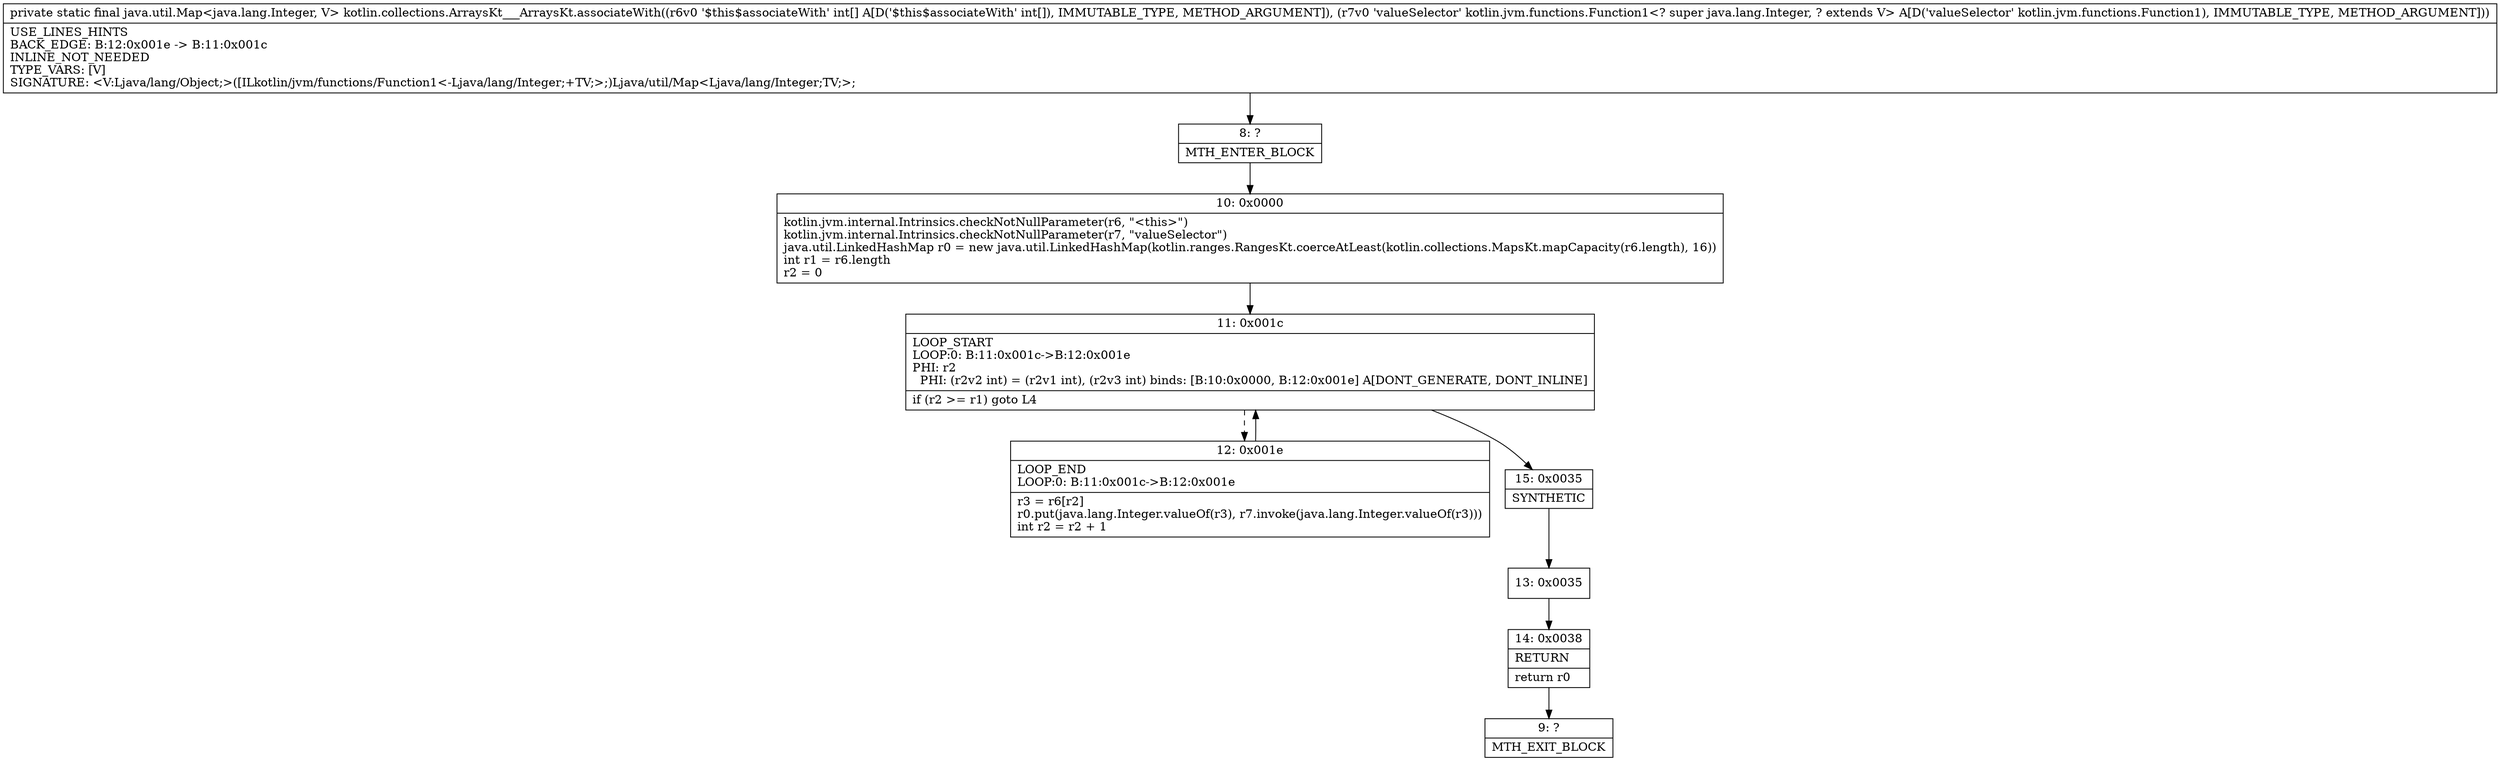 digraph "CFG forkotlin.collections.ArraysKt___ArraysKt.associateWith([ILkotlin\/jvm\/functions\/Function1;)Ljava\/util\/Map;" {
Node_8 [shape=record,label="{8\:\ ?|MTH_ENTER_BLOCK\l}"];
Node_10 [shape=record,label="{10\:\ 0x0000|kotlin.jvm.internal.Intrinsics.checkNotNullParameter(r6, \"\<this\>\")\lkotlin.jvm.internal.Intrinsics.checkNotNullParameter(r7, \"valueSelector\")\ljava.util.LinkedHashMap r0 = new java.util.LinkedHashMap(kotlin.ranges.RangesKt.coerceAtLeast(kotlin.collections.MapsKt.mapCapacity(r6.length), 16))\lint r1 = r6.length\lr2 = 0\l}"];
Node_11 [shape=record,label="{11\:\ 0x001c|LOOP_START\lLOOP:0: B:11:0x001c\-\>B:12:0x001e\lPHI: r2 \l  PHI: (r2v2 int) = (r2v1 int), (r2v3 int) binds: [B:10:0x0000, B:12:0x001e] A[DONT_GENERATE, DONT_INLINE]\l|if (r2 \>= r1) goto L4\l}"];
Node_12 [shape=record,label="{12\:\ 0x001e|LOOP_END\lLOOP:0: B:11:0x001c\-\>B:12:0x001e\l|r3 = r6[r2]\lr0.put(java.lang.Integer.valueOf(r3), r7.invoke(java.lang.Integer.valueOf(r3)))\lint r2 = r2 + 1\l}"];
Node_15 [shape=record,label="{15\:\ 0x0035|SYNTHETIC\l}"];
Node_13 [shape=record,label="{13\:\ 0x0035}"];
Node_14 [shape=record,label="{14\:\ 0x0038|RETURN\l|return r0\l}"];
Node_9 [shape=record,label="{9\:\ ?|MTH_EXIT_BLOCK\l}"];
MethodNode[shape=record,label="{private static final java.util.Map\<java.lang.Integer, V\> kotlin.collections.ArraysKt___ArraysKt.associateWith((r6v0 '$this$associateWith' int[] A[D('$this$associateWith' int[]), IMMUTABLE_TYPE, METHOD_ARGUMENT]), (r7v0 'valueSelector' kotlin.jvm.functions.Function1\<? super java.lang.Integer, ? extends V\> A[D('valueSelector' kotlin.jvm.functions.Function1), IMMUTABLE_TYPE, METHOD_ARGUMENT]))  | USE_LINES_HINTS\lBACK_EDGE: B:12:0x001e \-\> B:11:0x001c\lINLINE_NOT_NEEDED\lTYPE_VARS: [V]\lSIGNATURE: \<V:Ljava\/lang\/Object;\>([ILkotlin\/jvm\/functions\/Function1\<\-Ljava\/lang\/Integer;+TV;\>;)Ljava\/util\/Map\<Ljava\/lang\/Integer;TV;\>;\l}"];
MethodNode -> Node_8;Node_8 -> Node_10;
Node_10 -> Node_11;
Node_11 -> Node_12[style=dashed];
Node_11 -> Node_15;
Node_12 -> Node_11;
Node_15 -> Node_13;
Node_13 -> Node_14;
Node_14 -> Node_9;
}

